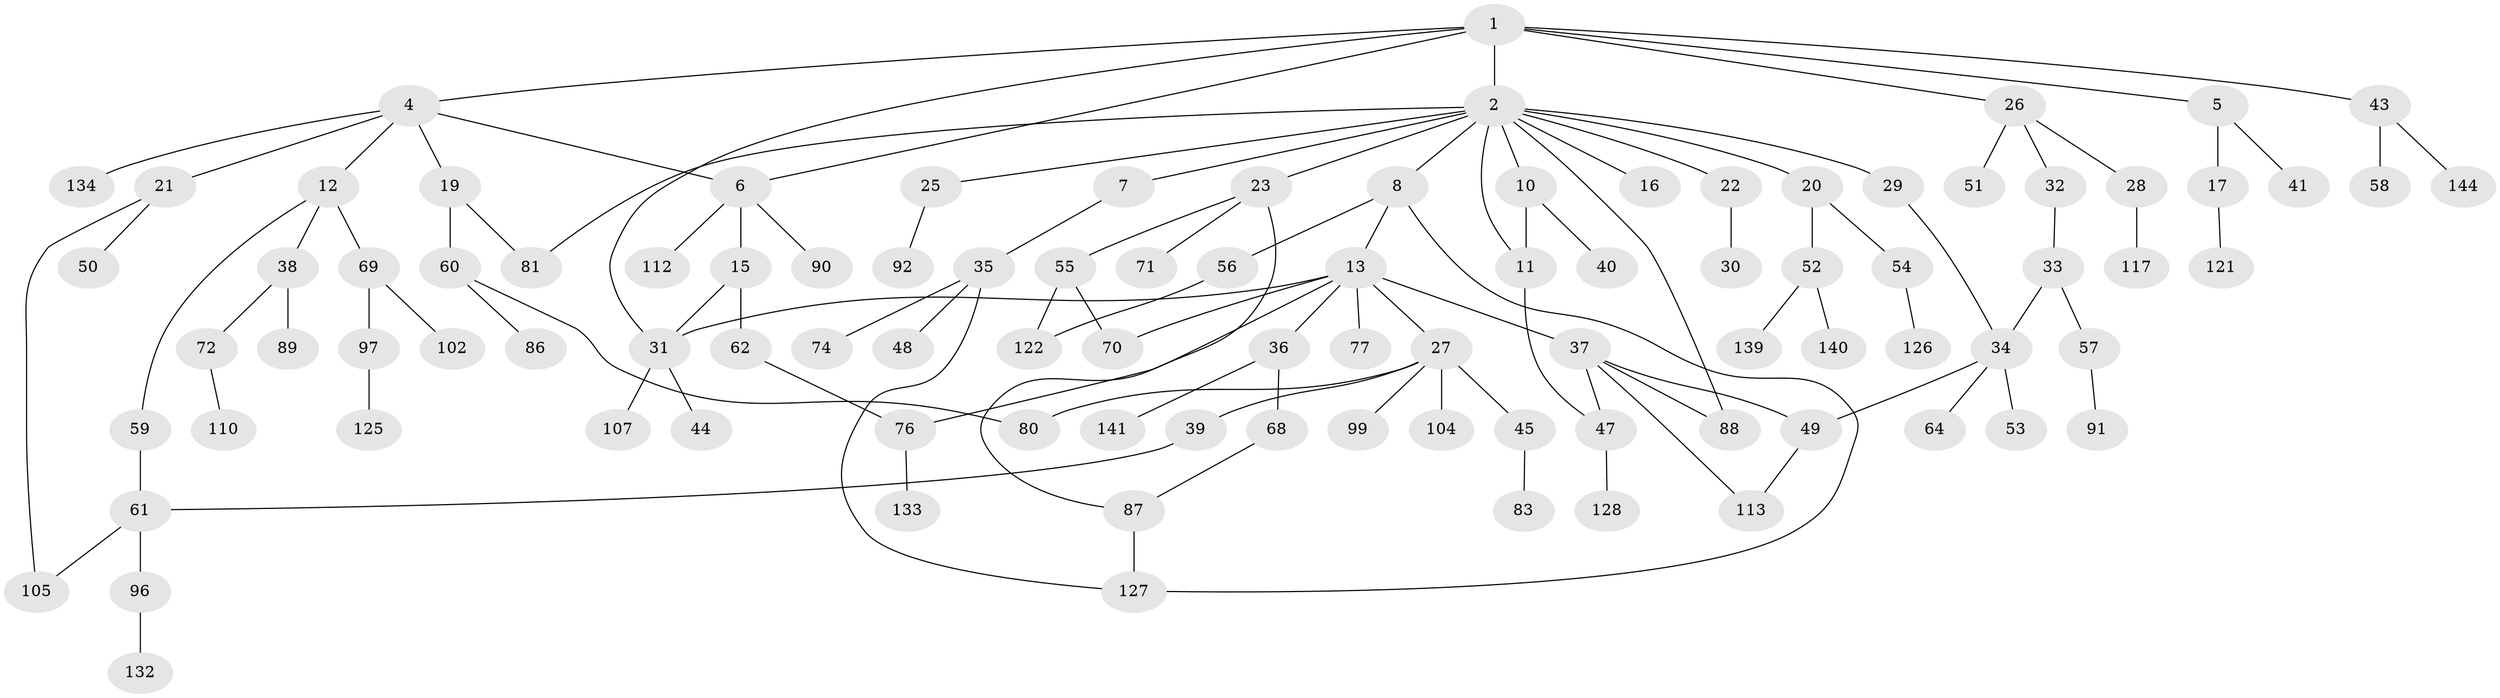 // Generated by graph-tools (version 1.1) at 2025/23/03/03/25 07:23:33]
// undirected, 98 vertices, 116 edges
graph export_dot {
graph [start="1"]
  node [color=gray90,style=filled];
  1 [super="+3"];
  2 [super="+9"];
  4;
  5;
  6 [super="+46"];
  7;
  8;
  10 [super="+120"];
  11 [super="+14"];
  12 [super="+24"];
  13 [super="+18"];
  15;
  16;
  17 [super="+106"];
  19;
  20;
  21 [super="+42"];
  22 [super="+82"];
  23 [super="+85"];
  25 [super="+79"];
  26 [super="+84"];
  27 [super="+124"];
  28;
  29;
  30;
  31 [super="+118"];
  32;
  33 [super="+95"];
  34 [super="+67"];
  35 [super="+109"];
  36 [super="+75"];
  37 [super="+137"];
  38 [super="+103"];
  39 [super="+114"];
  40;
  41;
  43 [super="+101"];
  44 [super="+73"];
  45;
  47 [super="+116"];
  48;
  49 [super="+93"];
  50;
  51;
  52 [super="+129"];
  53 [super="+135"];
  54 [super="+66"];
  55 [super="+131"];
  56;
  57;
  58;
  59;
  60 [super="+100"];
  61 [super="+65"];
  62 [super="+63"];
  64;
  68;
  69;
  70 [super="+78"];
  71 [super="+111"];
  72;
  74 [super="+98"];
  76 [super="+130"];
  77;
  80;
  81;
  83;
  86;
  87 [super="+115"];
  88 [super="+119"];
  89;
  90;
  91 [super="+94"];
  92;
  96 [super="+138"];
  97;
  99;
  102;
  104 [super="+108"];
  105;
  107;
  110 [super="+142"];
  112;
  113;
  117 [super="+123"];
  121;
  122;
  125;
  126;
  127 [super="+143"];
  128;
  132;
  133;
  134 [super="+136"];
  139;
  140;
  141;
  144;
  1 -- 2;
  1 -- 5;
  1 -- 31;
  1 -- 4;
  1 -- 6;
  1 -- 26;
  1 -- 43;
  2 -- 7;
  2 -- 8;
  2 -- 10;
  2 -- 16;
  2 -- 23;
  2 -- 25;
  2 -- 81;
  2 -- 20;
  2 -- 22;
  2 -- 88;
  2 -- 11;
  2 -- 29;
  4 -- 12;
  4 -- 19;
  4 -- 21;
  4 -- 134;
  4 -- 6;
  5 -- 17;
  5 -- 41;
  6 -- 15;
  6 -- 112;
  6 -- 90;
  7 -- 35;
  8 -- 13;
  8 -- 56;
  8 -- 127;
  10 -- 11;
  10 -- 40;
  11 -- 47;
  12 -- 38;
  12 -- 59;
  12 -- 69;
  13 -- 36;
  13 -- 77;
  13 -- 76;
  13 -- 37;
  13 -- 70;
  13 -- 27;
  13 -- 31;
  15 -- 31;
  15 -- 62;
  17 -- 121;
  19 -- 60;
  19 -- 81;
  20 -- 52;
  20 -- 54;
  21 -- 105;
  21 -- 50;
  22 -- 30;
  23 -- 55;
  23 -- 71;
  23 -- 87;
  25 -- 92;
  26 -- 28;
  26 -- 32;
  26 -- 51;
  27 -- 39;
  27 -- 45;
  27 -- 80;
  27 -- 99;
  27 -- 104;
  28 -- 117;
  29 -- 34;
  31 -- 44;
  31 -- 107;
  32 -- 33;
  33 -- 57;
  33 -- 34;
  34 -- 49;
  34 -- 53;
  34 -- 64;
  35 -- 48;
  35 -- 74;
  35 -- 127;
  36 -- 68;
  36 -- 141;
  37 -- 113;
  37 -- 47;
  37 -- 88;
  37 -- 49;
  38 -- 72;
  38 -- 89;
  39 -- 61;
  43 -- 58;
  43 -- 144;
  45 -- 83;
  47 -- 128;
  49 -- 113;
  52 -- 139;
  52 -- 140;
  54 -- 126;
  55 -- 122;
  55 -- 70;
  56 -- 122;
  57 -- 91;
  59 -- 61;
  60 -- 86;
  60 -- 80;
  61 -- 96;
  61 -- 105;
  62 -- 76;
  68 -- 87;
  69 -- 97;
  69 -- 102;
  72 -- 110;
  76 -- 133;
  87 -- 127;
  96 -- 132;
  97 -- 125;
}
